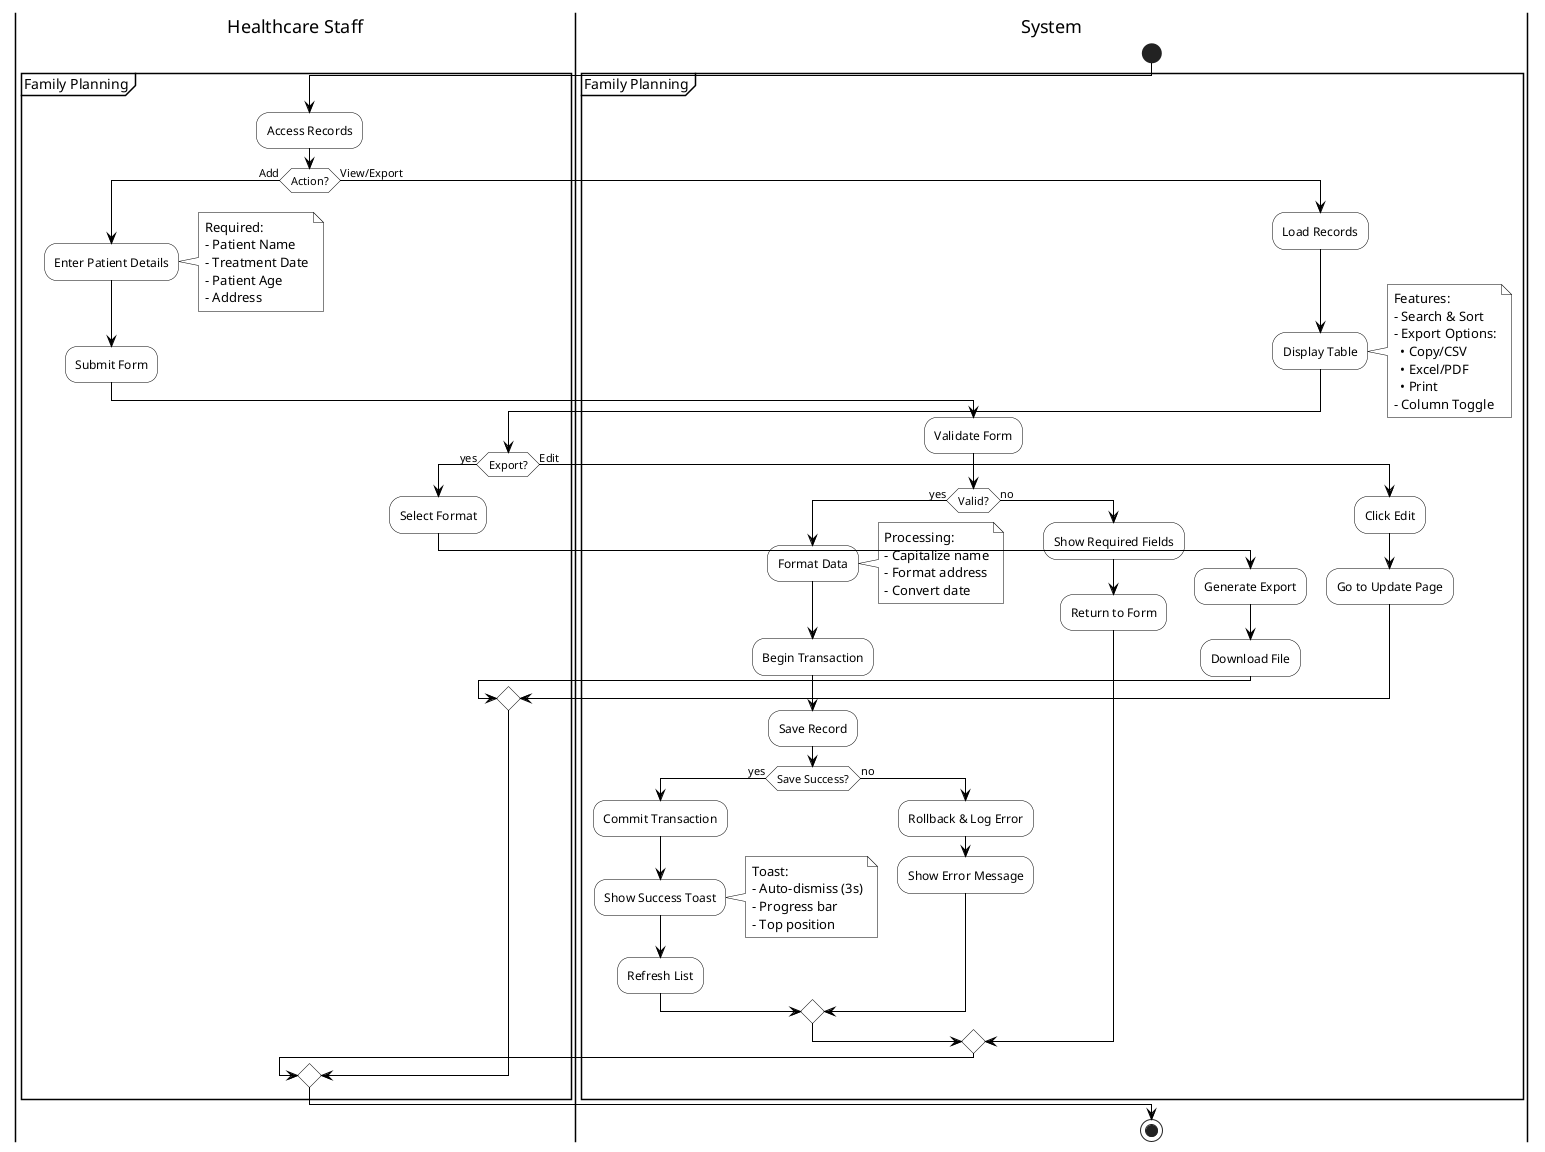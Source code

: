 @startuml Family Planning Activity
skinparam monochrome true
skinparam shadowing false
skinparam ActivityBackgroundColor white
skinparam ActivityBorderColor black
skinparam ArrowColor black
skinparam NoteBackgroundColor white
skinparam NoteBorderColor black

|Healthcare Staff|
|System|

start

partition "Family Planning" {
  |Healthcare Staff|
  :Access Records;
  
  if (Action?) is (Add) then
    :Enter Patient Details;
    note right
      Required:
      - Patient Name
      - Treatment Date
      - Patient Age
      - Address
    end note
    
    :Submit Form;
    
    |System|
    :Validate Form;
    
    if (Valid?) then (yes)
      :Format Data;
      note right
        Processing:
        - Capitalize name
        - Format address
        - Convert date
      end note
      
      :Begin Transaction;
      :Save Record;
      
      if (Save Success?) then (yes)
        :Commit Transaction;
        :Show Success Toast;
        note right
          Toast:
          - Auto-dismiss (3s)
          - Progress bar
          - Top position
        end note
        :Refresh List;
      else (no)
        :Rollback & Log Error;
        :Show Error Message;
      endif
      
    else (no)
      :Show Required Fields;
      :Return to Form;
    endif
    
  else (View/Export)
    |System|
    :Load Records;
    :Display Table;
    note right
      Features:
      - Search & Sort
      - Export Options:
        • Copy/CSV
        • Excel/PDF
        • Print
      - Column Toggle
    end note
    
    |Healthcare Staff|
    if (Export?) then (yes)
      :Select Format;
      |System|
      :Generate Export;
      :Download File;
    else (Edit)
      :Click Edit;
      :Go to Update Page;
    endif
  endif
}

stop

@enduml 
